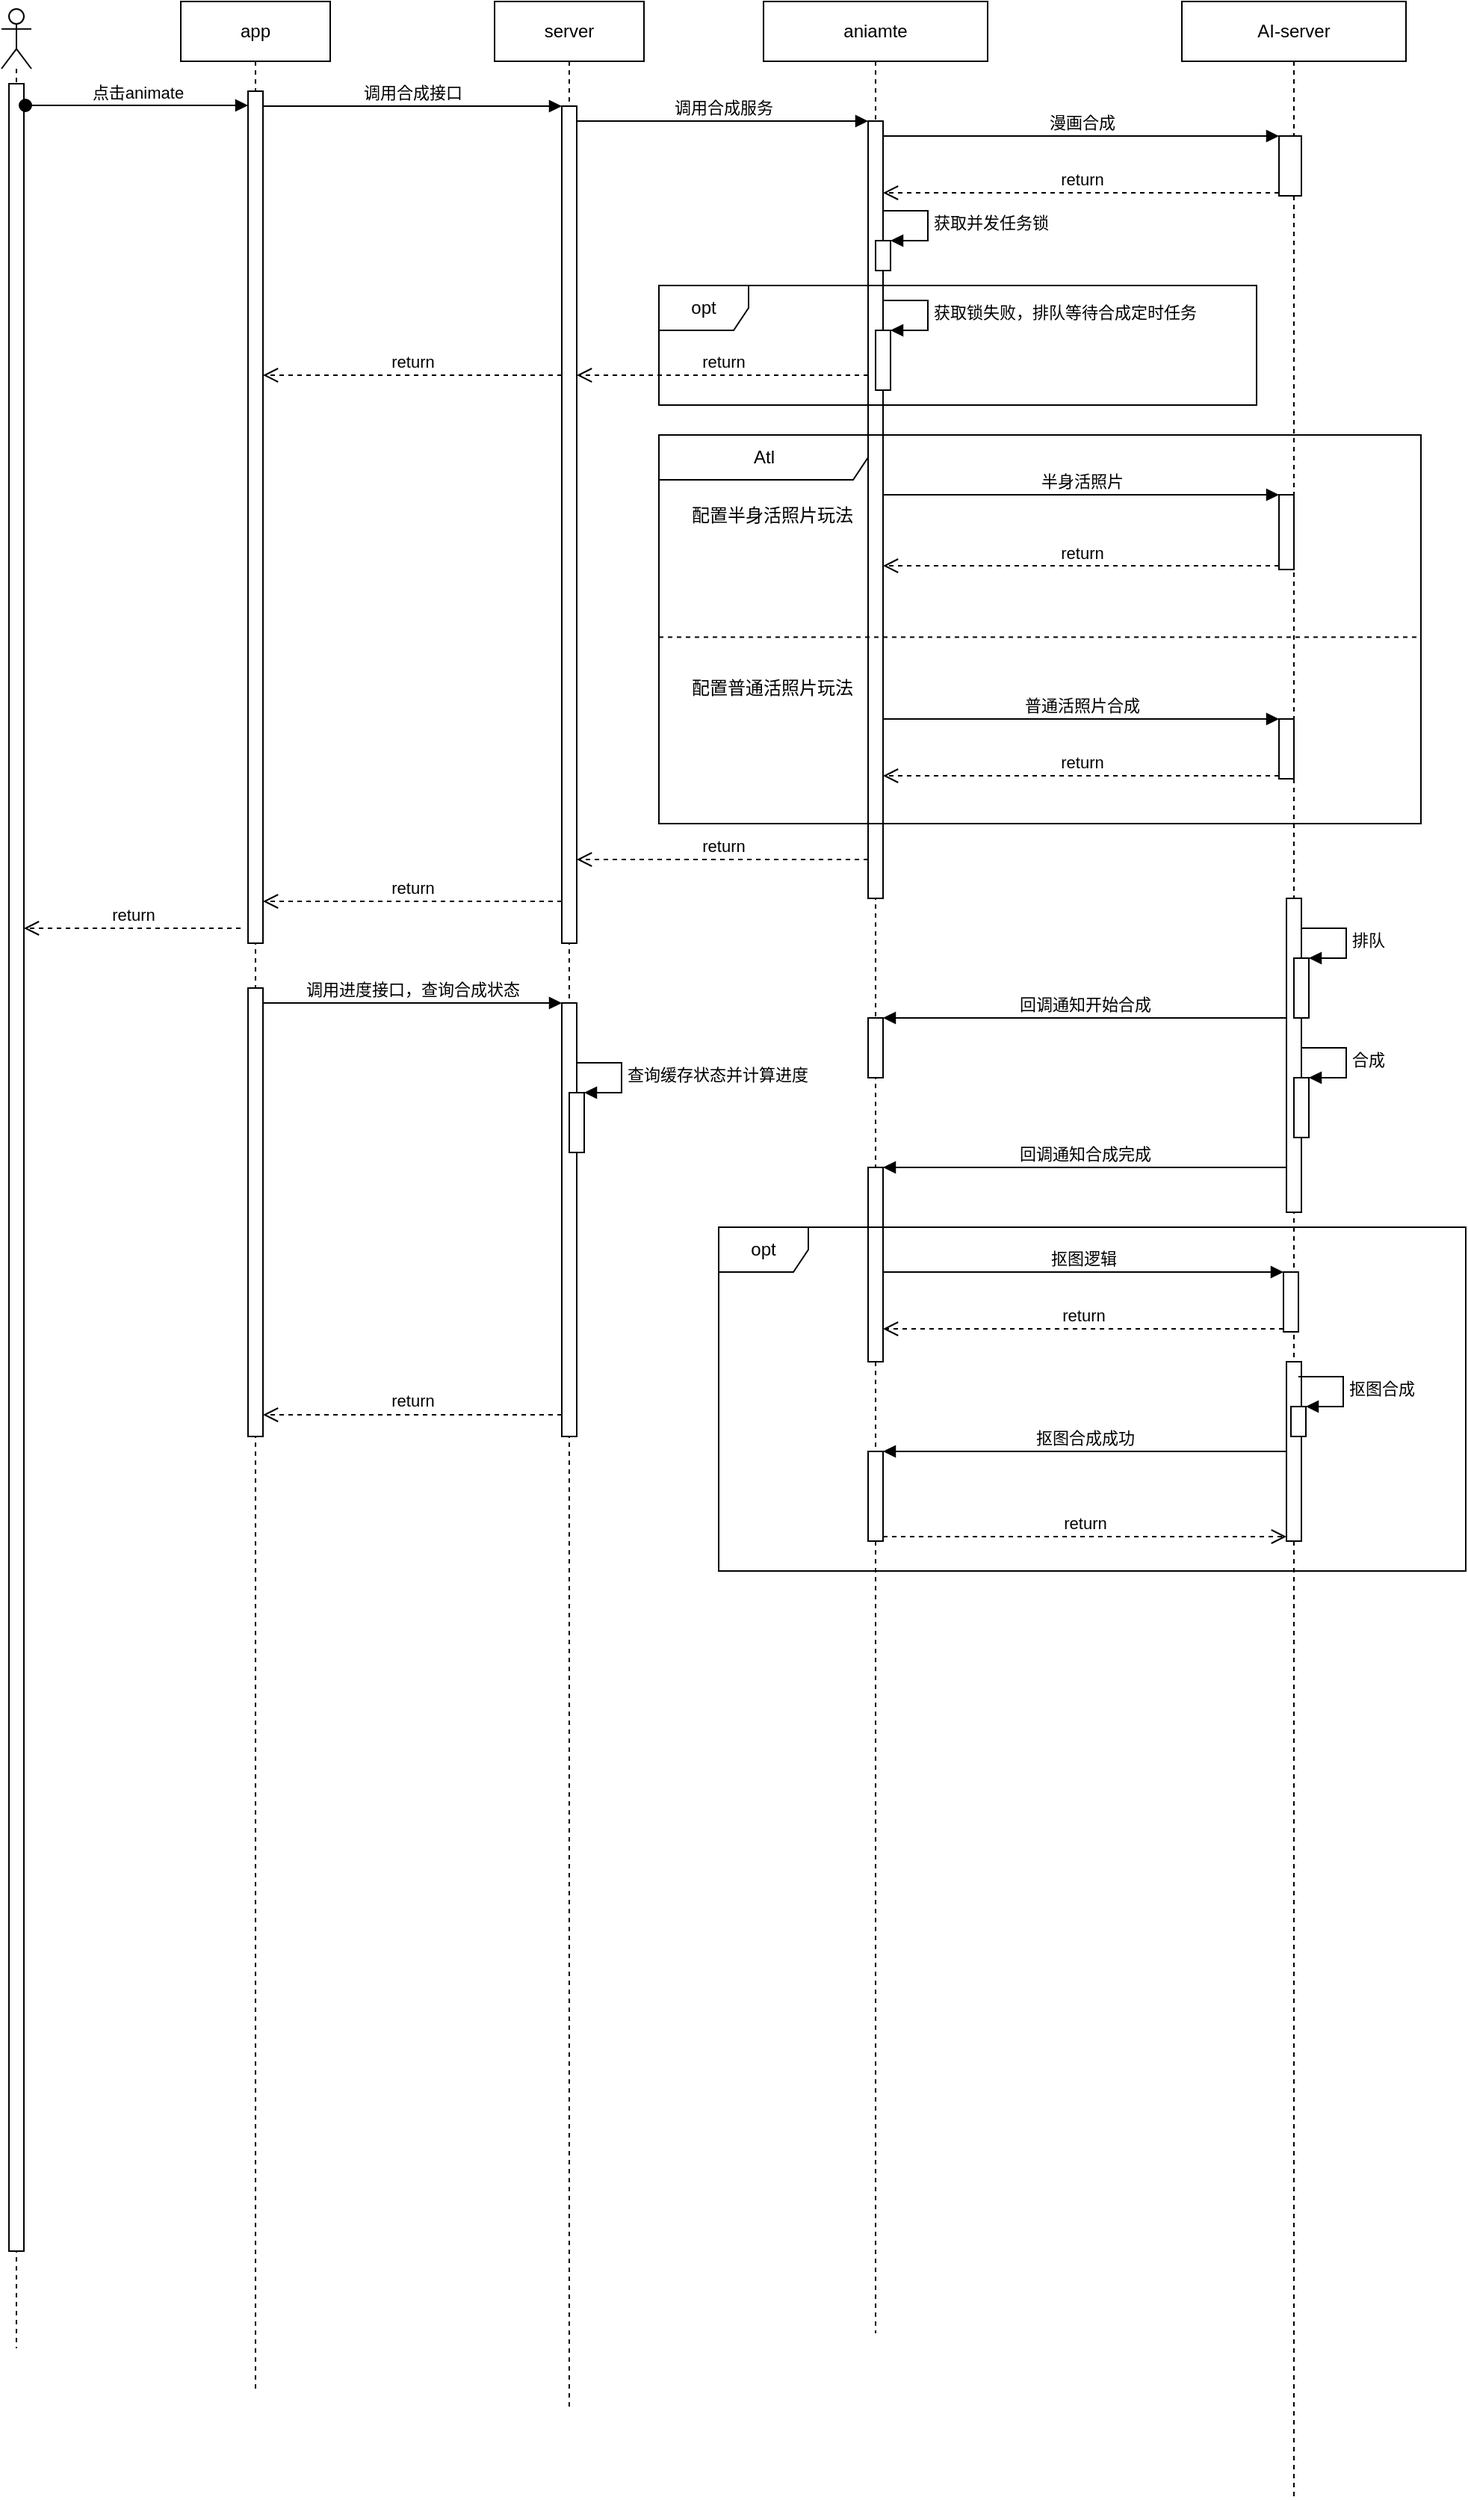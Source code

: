 <mxfile version="20.2.4" type="github">
  <diagram id="kgpKYQtTHZ0yAKxKKP6v" name="Page-1">
    <mxGraphModel dx="868" dy="450" grid="1" gridSize="10" guides="1" tooltips="1" connect="1" arrows="1" fold="1" page="1" pageScale="1" pageWidth="850" pageHeight="1100" math="0" shadow="0">
      <root>
        <mxCell id="0" />
        <mxCell id="1" parent="0" />
        <mxCell id="u79UOQJMdPNoBrVsTCho-1" value="app" style="shape=umlLifeline;perimeter=lifelinePerimeter;whiteSpace=wrap;html=1;container=1;collapsible=0;recursiveResize=0;outlineConnect=0;" vertex="1" parent="1">
          <mxGeometry x="170" y="70" width="100" height="1600" as="geometry" />
        </mxCell>
        <mxCell id="u79UOQJMdPNoBrVsTCho-40" value="" style="html=1;points=[];perimeter=orthogonalPerimeter;" vertex="1" parent="u79UOQJMdPNoBrVsTCho-1">
          <mxGeometry x="45" y="60" width="10" height="570" as="geometry" />
        </mxCell>
        <mxCell id="u79UOQJMdPNoBrVsTCho-110" value="" style="html=1;points=[];perimeter=orthogonalPerimeter;" vertex="1" parent="u79UOQJMdPNoBrVsTCho-1">
          <mxGeometry x="45" y="660" width="10" height="300" as="geometry" />
        </mxCell>
        <mxCell id="u79UOQJMdPNoBrVsTCho-8" value="server" style="shape=umlLifeline;perimeter=lifelinePerimeter;whiteSpace=wrap;html=1;container=1;collapsible=0;recursiveResize=0;outlineConnect=0;" vertex="1" parent="1">
          <mxGeometry x="380" y="70" width="100" height="1610" as="geometry" />
        </mxCell>
        <mxCell id="u79UOQJMdPNoBrVsTCho-42" value="" style="html=1;points=[];perimeter=orthogonalPerimeter;" vertex="1" parent="u79UOQJMdPNoBrVsTCho-8">
          <mxGeometry x="45" y="70" width="10" height="560" as="geometry" />
        </mxCell>
        <mxCell id="u79UOQJMdPNoBrVsTCho-111" value="" style="html=1;points=[];perimeter=orthogonalPerimeter;" vertex="1" parent="u79UOQJMdPNoBrVsTCho-8">
          <mxGeometry x="45" y="670" width="10" height="290" as="geometry" />
        </mxCell>
        <mxCell id="u79UOQJMdPNoBrVsTCho-135" value="" style="html=1;points=[];perimeter=orthogonalPerimeter;" vertex="1" parent="u79UOQJMdPNoBrVsTCho-8">
          <mxGeometry x="50" y="730" width="10" height="40" as="geometry" />
        </mxCell>
        <mxCell id="u79UOQJMdPNoBrVsTCho-136" value="查询缓存状态并计算进度" style="edgeStyle=orthogonalEdgeStyle;html=1;align=left;spacingLeft=2;endArrow=block;rounded=0;entryX=1;entryY=0;" edge="1" target="u79UOQJMdPNoBrVsTCho-135" parent="u79UOQJMdPNoBrVsTCho-8">
          <mxGeometry relative="1" as="geometry">
            <mxPoint x="55" y="710" as="sourcePoint" />
            <Array as="points">
              <mxPoint x="85" y="710" />
            </Array>
          </mxGeometry>
        </mxCell>
        <mxCell id="u79UOQJMdPNoBrVsTCho-12" value="aniamte" style="shape=umlLifeline;perimeter=lifelinePerimeter;whiteSpace=wrap;html=1;container=1;collapsible=0;recursiveResize=0;outlineConnect=0;" vertex="1" parent="1">
          <mxGeometry x="560" y="70" width="150" height="1560" as="geometry" />
        </mxCell>
        <mxCell id="u79UOQJMdPNoBrVsTCho-48" value="" style="html=1;points=[];perimeter=orthogonalPerimeter;" vertex="1" parent="u79UOQJMdPNoBrVsTCho-12">
          <mxGeometry x="70" y="80" width="10" height="520" as="geometry" />
        </mxCell>
        <mxCell id="u79UOQJMdPNoBrVsTCho-124" value="" style="html=1;points=[];perimeter=orthogonalPerimeter;" vertex="1" parent="u79UOQJMdPNoBrVsTCho-12">
          <mxGeometry x="70" y="680" width="10" height="40" as="geometry" />
        </mxCell>
        <mxCell id="u79UOQJMdPNoBrVsTCho-132" value="" style="html=1;points=[];perimeter=orthogonalPerimeter;" vertex="1" parent="u79UOQJMdPNoBrVsTCho-12">
          <mxGeometry x="70" y="780" width="10" height="130" as="geometry" />
        </mxCell>
        <mxCell id="u79UOQJMdPNoBrVsTCho-137" value="" style="html=1;points=[];perimeter=orthogonalPerimeter;" vertex="1" parent="u79UOQJMdPNoBrVsTCho-12">
          <mxGeometry x="75" y="160" width="10" height="20" as="geometry" />
        </mxCell>
        <mxCell id="u79UOQJMdPNoBrVsTCho-138" value="获取并发任务锁" style="edgeStyle=orthogonalEdgeStyle;html=1;align=left;spacingLeft=2;endArrow=block;rounded=0;entryX=1;entryY=0;" edge="1" target="u79UOQJMdPNoBrVsTCho-137" parent="u79UOQJMdPNoBrVsTCho-12">
          <mxGeometry relative="1" as="geometry">
            <mxPoint x="80" y="140" as="sourcePoint" />
            <Array as="points">
              <mxPoint x="110" y="140" />
            </Array>
          </mxGeometry>
        </mxCell>
        <mxCell id="u79UOQJMdPNoBrVsTCho-145" value="" style="html=1;points=[];perimeter=orthogonalPerimeter;" vertex="1" parent="u79UOQJMdPNoBrVsTCho-12">
          <mxGeometry x="75" y="220" width="10" height="40" as="geometry" />
        </mxCell>
        <mxCell id="u79UOQJMdPNoBrVsTCho-146" value="获取锁失败，排队等待合成定时任务" style="edgeStyle=orthogonalEdgeStyle;html=1;align=left;spacingLeft=2;endArrow=block;rounded=0;entryX=1;entryY=0;" edge="1" target="u79UOQJMdPNoBrVsTCho-145" parent="u79UOQJMdPNoBrVsTCho-12">
          <mxGeometry relative="1" as="geometry">
            <mxPoint x="80" y="200" as="sourcePoint" />
            <Array as="points">
              <mxPoint x="110" y="200" />
            </Array>
          </mxGeometry>
        </mxCell>
        <mxCell id="u79UOQJMdPNoBrVsTCho-163" value="" style="html=1;points=[];perimeter=orthogonalPerimeter;" vertex="1" parent="u79UOQJMdPNoBrVsTCho-12">
          <mxGeometry x="70" y="970" width="10" height="60" as="geometry" />
        </mxCell>
        <mxCell id="u79UOQJMdPNoBrVsTCho-25" value="" style="shape=umlLifeline;participant=umlActor;perimeter=lifelinePerimeter;whiteSpace=wrap;html=1;container=1;collapsible=0;recursiveResize=0;verticalAlign=top;spacingTop=36;outlineConnect=0;" vertex="1" parent="1">
          <mxGeometry x="50" y="75" width="20" height="1565" as="geometry" />
        </mxCell>
        <mxCell id="u79UOQJMdPNoBrVsTCho-38" value="" style="html=1;points=[];perimeter=orthogonalPerimeter;" vertex="1" parent="u79UOQJMdPNoBrVsTCho-25">
          <mxGeometry x="5" y="50" width="10" height="1450" as="geometry" />
        </mxCell>
        <mxCell id="u79UOQJMdPNoBrVsTCho-39" value="AI-server" style="shape=umlLifeline;perimeter=lifelinePerimeter;whiteSpace=wrap;html=1;container=1;collapsible=0;recursiveResize=0;outlineConnect=0;" vertex="1" parent="1">
          <mxGeometry x="840" y="70" width="150" height="1670" as="geometry" />
        </mxCell>
        <mxCell id="u79UOQJMdPNoBrVsTCho-58" value="" style="html=1;points=[];perimeter=orthogonalPerimeter;" vertex="1" parent="u79UOQJMdPNoBrVsTCho-39">
          <mxGeometry x="65" y="90" width="15" height="40" as="geometry" />
        </mxCell>
        <mxCell id="u79UOQJMdPNoBrVsTCho-80" value="" style="html=1;points=[];perimeter=orthogonalPerimeter;" vertex="1" parent="u79UOQJMdPNoBrVsTCho-39">
          <mxGeometry x="65" y="480" width="10" height="40" as="geometry" />
        </mxCell>
        <mxCell id="u79UOQJMdPNoBrVsTCho-98" value="" style="html=1;points=[];perimeter=orthogonalPerimeter;" vertex="1" parent="u79UOQJMdPNoBrVsTCho-39">
          <mxGeometry x="65" y="330" width="10" height="50" as="geometry" />
        </mxCell>
        <mxCell id="u79UOQJMdPNoBrVsTCho-103" value="Atl" style="shape=umlFrame;tabWidth=110;tabHeight=30;tabPosition=left;html=1;boundedLbl=1;labelInHeader=1;width=140;height=30;" vertex="1" parent="u79UOQJMdPNoBrVsTCho-39">
          <mxGeometry x="-350" y="290" width="510" height="260" as="geometry" />
        </mxCell>
        <mxCell id="u79UOQJMdPNoBrVsTCho-104" value="配置半身活照片玩法" style="text" vertex="1" parent="u79UOQJMdPNoBrVsTCho-103">
          <mxGeometry width="100" height="20" relative="1" as="geometry">
            <mxPoint x="20" y="40" as="offset" />
          </mxGeometry>
        </mxCell>
        <mxCell id="u79UOQJMdPNoBrVsTCho-105" value="配置普通活照片玩法" style="line;strokeWidth=1;dashed=1;labelPosition=center;verticalLabelPosition=bottom;align=left;verticalAlign=top;spacingLeft=20;spacingTop=15;" vertex="1" parent="u79UOQJMdPNoBrVsTCho-103">
          <mxGeometry y="130" width="510" height="10.4" as="geometry" />
        </mxCell>
        <mxCell id="u79UOQJMdPNoBrVsTCho-117" value="" style="html=1;points=[];perimeter=orthogonalPerimeter;" vertex="1" parent="u79UOQJMdPNoBrVsTCho-39">
          <mxGeometry x="70" y="600" width="10" height="210" as="geometry" />
        </mxCell>
        <mxCell id="u79UOQJMdPNoBrVsTCho-118" value="" style="html=1;points=[];perimeter=orthogonalPerimeter;" vertex="1" parent="u79UOQJMdPNoBrVsTCho-39">
          <mxGeometry x="75" y="640" width="10" height="40" as="geometry" />
        </mxCell>
        <mxCell id="u79UOQJMdPNoBrVsTCho-119" value="排队" style="edgeStyle=orthogonalEdgeStyle;html=1;align=left;spacingLeft=2;endArrow=block;rounded=0;entryX=1;entryY=0;" edge="1" target="u79UOQJMdPNoBrVsTCho-118" parent="u79UOQJMdPNoBrVsTCho-39">
          <mxGeometry relative="1" as="geometry">
            <mxPoint x="80" y="620" as="sourcePoint" />
            <Array as="points">
              <mxPoint x="110" y="620" />
            </Array>
          </mxGeometry>
        </mxCell>
        <mxCell id="u79UOQJMdPNoBrVsTCho-122" value="" style="html=1;points=[];perimeter=orthogonalPerimeter;" vertex="1" parent="u79UOQJMdPNoBrVsTCho-39">
          <mxGeometry x="75" y="720" width="10" height="40" as="geometry" />
        </mxCell>
        <mxCell id="u79UOQJMdPNoBrVsTCho-123" value="合成" style="edgeStyle=orthogonalEdgeStyle;html=1;align=left;spacingLeft=2;endArrow=block;rounded=0;entryX=1;entryY=0;" edge="1" target="u79UOQJMdPNoBrVsTCho-122" parent="u79UOQJMdPNoBrVsTCho-39">
          <mxGeometry relative="1" as="geometry">
            <mxPoint x="80" y="700" as="sourcePoint" />
            <Array as="points">
              <mxPoint x="110" y="700" />
            </Array>
          </mxGeometry>
        </mxCell>
        <mxCell id="u79UOQJMdPNoBrVsTCho-157" value="" style="html=1;points=[];perimeter=orthogonalPerimeter;" vertex="1" parent="u79UOQJMdPNoBrVsTCho-39">
          <mxGeometry x="68" y="850" width="10" height="40" as="geometry" />
        </mxCell>
        <mxCell id="u79UOQJMdPNoBrVsTCho-166" value="" style="html=1;points=[];perimeter=orthogonalPerimeter;" vertex="1" parent="u79UOQJMdPNoBrVsTCho-39">
          <mxGeometry x="70" y="910" width="10" height="120" as="geometry" />
        </mxCell>
        <mxCell id="u79UOQJMdPNoBrVsTCho-167" value="" style="html=1;points=[];perimeter=orthogonalPerimeter;" vertex="1" parent="u79UOQJMdPNoBrVsTCho-39">
          <mxGeometry x="73" y="940" width="10" height="20" as="geometry" />
        </mxCell>
        <mxCell id="u79UOQJMdPNoBrVsTCho-168" value="抠图合成" style="edgeStyle=orthogonalEdgeStyle;html=1;align=left;spacingLeft=2;endArrow=block;rounded=0;entryX=1;entryY=0;" edge="1" target="u79UOQJMdPNoBrVsTCho-167" parent="u79UOQJMdPNoBrVsTCho-39">
          <mxGeometry relative="1" as="geometry">
            <mxPoint x="78" y="920" as="sourcePoint" />
            <Array as="points">
              <mxPoint x="108" y="920" />
            </Array>
          </mxGeometry>
        </mxCell>
        <mxCell id="u79UOQJMdPNoBrVsTCho-41" value="点击animate" style="html=1;verticalAlign=bottom;startArrow=oval;endArrow=block;startSize=8;rounded=0;exitX=1.1;exitY=0.01;exitDx=0;exitDy=0;exitPerimeter=0;" edge="1" target="u79UOQJMdPNoBrVsTCho-40" parent="1" source="u79UOQJMdPNoBrVsTCho-38">
          <mxGeometry relative="1" as="geometry">
            <mxPoint x="155" y="170" as="sourcePoint" />
          </mxGeometry>
        </mxCell>
        <mxCell id="u79UOQJMdPNoBrVsTCho-43" value="调用合成接口" style="html=1;verticalAlign=bottom;endArrow=block;entryX=0;entryY=0;rounded=0;" edge="1" target="u79UOQJMdPNoBrVsTCho-42" parent="1" source="u79UOQJMdPNoBrVsTCho-40">
          <mxGeometry relative="1" as="geometry">
            <mxPoint x="355" y="180" as="sourcePoint" />
          </mxGeometry>
        </mxCell>
        <mxCell id="u79UOQJMdPNoBrVsTCho-44" value="return" style="html=1;verticalAlign=bottom;endArrow=open;dashed=1;endSize=8;exitX=0;exitY=0.95;rounded=0;" edge="1" source="u79UOQJMdPNoBrVsTCho-42" parent="1" target="u79UOQJMdPNoBrVsTCho-40">
          <mxGeometry relative="1" as="geometry">
            <mxPoint x="250" y="674" as="targetPoint" />
          </mxGeometry>
        </mxCell>
        <mxCell id="u79UOQJMdPNoBrVsTCho-49" value="调用合成服务" style="html=1;verticalAlign=bottom;endArrow=block;entryX=0;entryY=0;rounded=0;" edge="1" target="u79UOQJMdPNoBrVsTCho-48" parent="1" source="u79UOQJMdPNoBrVsTCho-42">
          <mxGeometry relative="1" as="geometry">
            <mxPoint x="535" y="200" as="sourcePoint" />
          </mxGeometry>
        </mxCell>
        <mxCell id="u79UOQJMdPNoBrVsTCho-50" value="return" style="html=1;verticalAlign=bottom;endArrow=open;dashed=1;endSize=8;exitX=0;exitY=0.95;rounded=0;" edge="1" source="u79UOQJMdPNoBrVsTCho-48" parent="1" target="u79UOQJMdPNoBrVsTCho-42">
          <mxGeometry relative="1" as="geometry">
            <mxPoint x="535" y="276" as="targetPoint" />
          </mxGeometry>
        </mxCell>
        <mxCell id="u79UOQJMdPNoBrVsTCho-59" value="漫画合成" style="html=1;verticalAlign=bottom;endArrow=block;entryX=0;entryY=0;rounded=0;" edge="1" target="u79UOQJMdPNoBrVsTCho-58" parent="1" source="u79UOQJMdPNoBrVsTCho-48">
          <mxGeometry relative="1" as="geometry">
            <mxPoint x="705" y="200" as="sourcePoint" />
          </mxGeometry>
        </mxCell>
        <mxCell id="u79UOQJMdPNoBrVsTCho-60" value="return" style="html=1;verticalAlign=bottom;endArrow=open;dashed=1;endSize=8;exitX=0;exitY=0.95;rounded=0;" edge="1" source="u79UOQJMdPNoBrVsTCho-58" parent="1" target="u79UOQJMdPNoBrVsTCho-48">
          <mxGeometry relative="1" as="geometry">
            <mxPoint x="640" y="270" as="targetPoint" />
          </mxGeometry>
        </mxCell>
        <mxCell id="u79UOQJMdPNoBrVsTCho-81" value="普通活照片合成" style="html=1;verticalAlign=bottom;endArrow=block;entryX=0;entryY=0;rounded=0;" edge="1" target="u79UOQJMdPNoBrVsTCho-80" parent="1" source="u79UOQJMdPNoBrVsTCho-48">
          <mxGeometry relative="1" as="geometry">
            <mxPoint x="705" y="460" as="sourcePoint" />
          </mxGeometry>
        </mxCell>
        <mxCell id="u79UOQJMdPNoBrVsTCho-82" value="return" style="html=1;verticalAlign=bottom;endArrow=open;dashed=1;endSize=8;exitX=0;exitY=0.95;rounded=0;" edge="1" source="u79UOQJMdPNoBrVsTCho-80" parent="1" target="u79UOQJMdPNoBrVsTCho-48">
          <mxGeometry relative="1" as="geometry">
            <mxPoint x="705" y="536" as="targetPoint" />
          </mxGeometry>
        </mxCell>
        <mxCell id="u79UOQJMdPNoBrVsTCho-99" value="半身活照片" style="html=1;verticalAlign=bottom;endArrow=block;entryX=0;entryY=0;rounded=0;" edge="1" target="u79UOQJMdPNoBrVsTCho-98" parent="1" source="u79UOQJMdPNoBrVsTCho-48">
          <mxGeometry relative="1" as="geometry">
            <mxPoint x="640" y="380" as="sourcePoint" />
          </mxGeometry>
        </mxCell>
        <mxCell id="u79UOQJMdPNoBrVsTCho-100" value="return" style="html=1;verticalAlign=bottom;endArrow=open;dashed=1;endSize=8;exitX=0;exitY=0.95;rounded=0;" edge="1" source="u79UOQJMdPNoBrVsTCho-98" parent="1" target="u79UOQJMdPNoBrVsTCho-48">
          <mxGeometry relative="1" as="geometry">
            <mxPoint x="670" y="456" as="targetPoint" />
          </mxGeometry>
        </mxCell>
        <mxCell id="u79UOQJMdPNoBrVsTCho-107" value="return" style="html=1;verticalAlign=bottom;endArrow=open;dashed=1;endSize=8;rounded=0;" edge="1" parent="1" target="u79UOQJMdPNoBrVsTCho-38">
          <mxGeometry relative="1" as="geometry">
            <mxPoint x="210" y="690" as="sourcePoint" />
            <mxPoint x="135" y="710" as="targetPoint" />
          </mxGeometry>
        </mxCell>
        <mxCell id="u79UOQJMdPNoBrVsTCho-112" value="调用进度接口，查询合成状态" style="html=1;verticalAlign=bottom;endArrow=block;entryX=0;entryY=0;rounded=0;" edge="1" target="u79UOQJMdPNoBrVsTCho-111" parent="1" source="u79UOQJMdPNoBrVsTCho-110">
          <mxGeometry relative="1" as="geometry">
            <mxPoint x="355" y="740" as="sourcePoint" />
          </mxGeometry>
        </mxCell>
        <mxCell id="u79UOQJMdPNoBrVsTCho-113" value="return" style="html=1;verticalAlign=bottom;endArrow=open;dashed=1;endSize=8;exitX=0;exitY=0.95;rounded=0;" edge="1" source="u79UOQJMdPNoBrVsTCho-111" parent="1" target="u79UOQJMdPNoBrVsTCho-110">
          <mxGeometry relative="1" as="geometry">
            <mxPoint x="355" y="816" as="targetPoint" />
          </mxGeometry>
        </mxCell>
        <mxCell id="u79UOQJMdPNoBrVsTCho-125" value="回调通知开始合成" style="html=1;verticalAlign=bottom;endArrow=block;entryX=1;entryY=0;rounded=0;" edge="1" target="u79UOQJMdPNoBrVsTCho-124" parent="1" source="u79UOQJMdPNoBrVsTCho-117">
          <mxGeometry relative="1" as="geometry">
            <mxPoint x="700" y="750" as="sourcePoint" />
          </mxGeometry>
        </mxCell>
        <mxCell id="u79UOQJMdPNoBrVsTCho-133" value="回调通知合成完成" style="html=1;verticalAlign=bottom;endArrow=block;entryX=1;entryY=0;rounded=0;" edge="1" target="u79UOQJMdPNoBrVsTCho-132" parent="1" source="u79UOQJMdPNoBrVsTCho-117">
          <mxGeometry relative="1" as="geometry">
            <mxPoint x="700" y="850" as="sourcePoint" />
          </mxGeometry>
        </mxCell>
        <mxCell id="u79UOQJMdPNoBrVsTCho-147" value="return" style="html=1;verticalAlign=bottom;endArrow=open;dashed=1;endSize=8;rounded=0;" edge="1" parent="1" target="u79UOQJMdPNoBrVsTCho-42">
          <mxGeometry relative="1" as="geometry">
            <mxPoint x="630" y="320" as="sourcePoint" />
            <mxPoint x="550" y="320" as="targetPoint" />
          </mxGeometry>
        </mxCell>
        <mxCell id="u79UOQJMdPNoBrVsTCho-156" value="opt" style="shape=umlFrame;whiteSpace=wrap;html=1;" vertex="1" parent="1">
          <mxGeometry x="490" y="260" width="400" height="80" as="geometry" />
        </mxCell>
        <mxCell id="u79UOQJMdPNoBrVsTCho-148" value="return" style="html=1;verticalAlign=bottom;endArrow=open;dashed=1;endSize=8;rounded=0;" edge="1" parent="1" target="u79UOQJMdPNoBrVsTCho-40">
          <mxGeometry relative="1" as="geometry">
            <mxPoint x="425" y="320" as="sourcePoint" />
            <mxPoint x="345" y="320" as="targetPoint" />
          </mxGeometry>
        </mxCell>
        <mxCell id="u79UOQJMdPNoBrVsTCho-159" value="return" style="html=1;verticalAlign=bottom;endArrow=open;dashed=1;endSize=8;exitX=0;exitY=0.95;rounded=0;" edge="1" source="u79UOQJMdPNoBrVsTCho-157" parent="1" target="u79UOQJMdPNoBrVsTCho-132">
          <mxGeometry relative="1" as="geometry">
            <mxPoint x="838" y="996" as="targetPoint" />
          </mxGeometry>
        </mxCell>
        <mxCell id="u79UOQJMdPNoBrVsTCho-158" value="抠图逻辑" style="html=1;verticalAlign=bottom;endArrow=block;entryX=0;entryY=0;rounded=0;" edge="1" target="u79UOQJMdPNoBrVsTCho-157" parent="1" source="u79UOQJMdPNoBrVsTCho-132">
          <mxGeometry relative="1" as="geometry">
            <mxPoint x="838" y="920" as="sourcePoint" />
          </mxGeometry>
        </mxCell>
        <mxCell id="u79UOQJMdPNoBrVsTCho-164" value="抠图合成成功" style="html=1;verticalAlign=bottom;endArrow=block;entryX=1;entryY=0;rounded=0;" edge="1" target="u79UOQJMdPNoBrVsTCho-163" parent="1" source="u79UOQJMdPNoBrVsTCho-166">
          <mxGeometry relative="1" as="geometry">
            <mxPoint x="705" y="1000" as="sourcePoint" />
          </mxGeometry>
        </mxCell>
        <mxCell id="u79UOQJMdPNoBrVsTCho-165" value="return" style="html=1;verticalAlign=bottom;endArrow=open;dashed=1;endSize=8;exitX=1;exitY=0.95;rounded=0;" edge="1" source="u79UOQJMdPNoBrVsTCho-163" parent="1" target="u79UOQJMdPNoBrVsTCho-166">
          <mxGeometry relative="1" as="geometry">
            <mxPoint x="705" y="1057" as="targetPoint" />
          </mxGeometry>
        </mxCell>
        <mxCell id="u79UOQJMdPNoBrVsTCho-169" value="opt" style="shape=umlFrame;whiteSpace=wrap;html=1;" vertex="1" parent="1">
          <mxGeometry x="530" y="890" width="500" height="230" as="geometry" />
        </mxCell>
      </root>
    </mxGraphModel>
  </diagram>
</mxfile>
